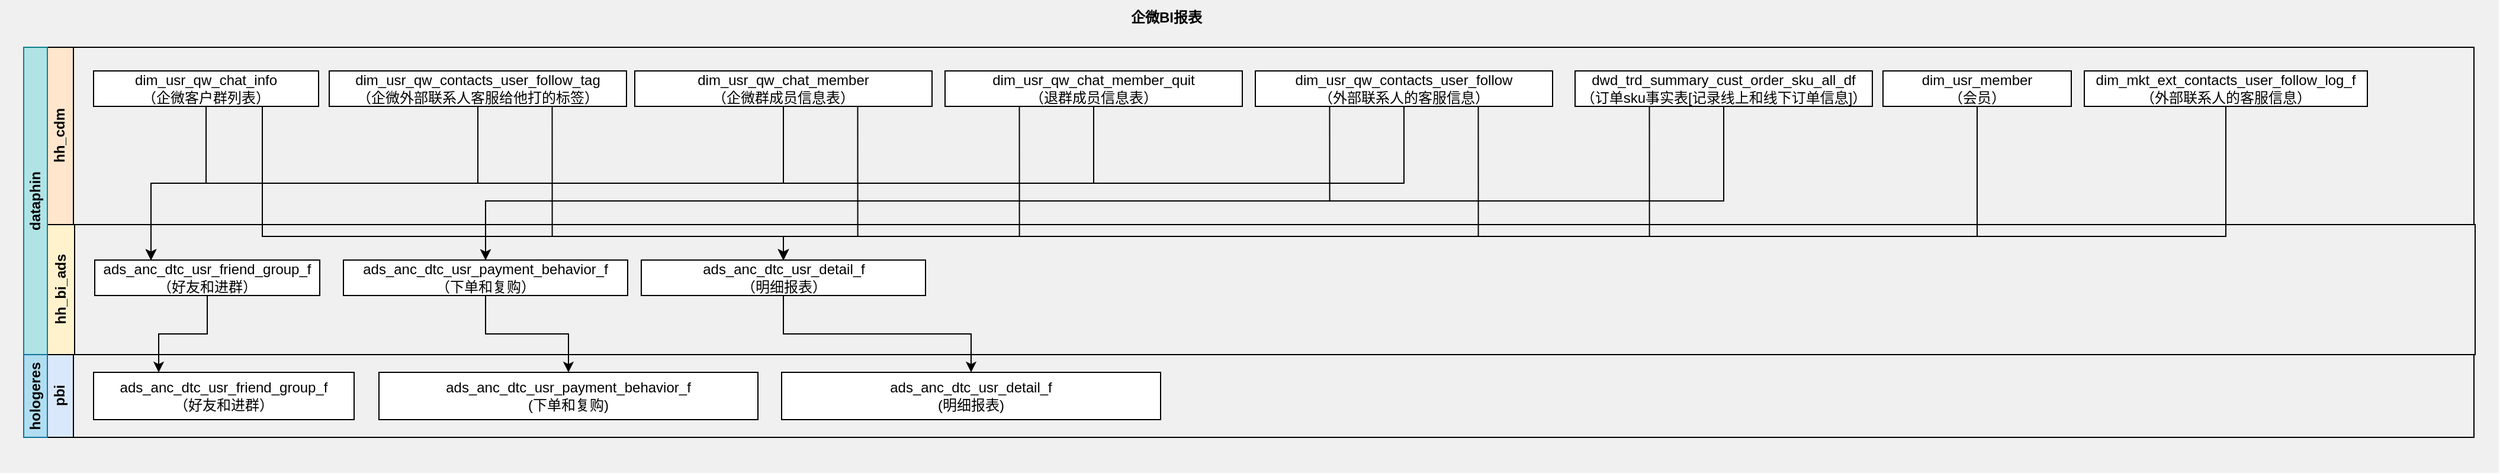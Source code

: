 <mxfile version="22.0.8" type="github">
  <diagram name="第 1 页" id="o3zBBv4li8aDqEg_5YwE">
    <mxGraphModel dx="891" dy="451" grid="1" gridSize="10" guides="1" tooltips="1" connect="1" arrows="1" fold="1" page="1" pageScale="1" pageWidth="827" pageHeight="1169" math="0" shadow="0">
      <root>
        <mxCell id="0" />
        <mxCell id="1" parent="0" />
        <mxCell id="cQgu6OHe5spTdrW4avdy-1" value="" style="rounded=0;whiteSpace=wrap;html=1;fillColor=#F0F0F0;strokeColor=none;" vertex="1" parent="1">
          <mxGeometry x="40" y="20" width="2110" height="400" as="geometry" />
        </mxCell>
        <mxCell id="cQgu6OHe5spTdrW4avdy-2" value="hh_cdm" style="swimlane;horizontal=0;whiteSpace=wrap;html=1;startSize=23;collapsible=0;fillColor=#ffe6cc;strokeColor=default;" vertex="1" parent="1">
          <mxGeometry x="79" y="60" width="2050" height="150" as="geometry" />
        </mxCell>
        <mxCell id="cQgu6OHe5spTdrW4avdy-4" value="dim_usr_qw_chat_info&lt;br&gt;（企微客户群列表）" style="rounded=0;whiteSpace=wrap;html=1;" vertex="1" parent="cQgu6OHe5spTdrW4avdy-2">
          <mxGeometry x="40" y="20" width="190" height="30" as="geometry" />
        </mxCell>
        <mxCell id="cQgu6OHe5spTdrW4avdy-5" value="dim_usr_qw_contacts_user_follow_tag&lt;br&gt;（企微外部联系人客服给他打的标签）" style="rounded=0;whiteSpace=wrap;html=1;" vertex="1" parent="cQgu6OHe5spTdrW4avdy-2">
          <mxGeometry x="239" y="20" width="251" height="30" as="geometry" />
        </mxCell>
        <mxCell id="cQgu6OHe5spTdrW4avdy-44" value="dim_usr_qw_chat_member_quit&lt;br&gt;（退群成员信息表）" style="rounded=0;whiteSpace=wrap;html=1;" vertex="1" parent="cQgu6OHe5spTdrW4avdy-2">
          <mxGeometry x="759" y="20" width="251" height="30" as="geometry" />
        </mxCell>
        <mxCell id="cQgu6OHe5spTdrW4avdy-58" value="dwd_trd_summary_cust_order_sku_all_df&lt;br&gt;（订单sku事实表[记录线上和线下订单信息]）" style="rounded=0;whiteSpace=wrap;html=1;" vertex="1" parent="cQgu6OHe5spTdrW4avdy-2">
          <mxGeometry x="1291" y="20" width="251" height="30" as="geometry" />
        </mxCell>
        <mxCell id="cQgu6OHe5spTdrW4avdy-62" value="dim_usr_member&lt;br&gt;（会员）" style="rounded=0;whiteSpace=wrap;html=1;" vertex="1" parent="cQgu6OHe5spTdrW4avdy-2">
          <mxGeometry x="1551" y="20" width="159" height="30" as="geometry" />
        </mxCell>
        <mxCell id="cQgu6OHe5spTdrW4avdy-63" value="dim_mkt_ext_contacts_user_follow_log_f（外部联系人的客服信息）" style="rounded=0;whiteSpace=wrap;html=1;" vertex="1" parent="cQgu6OHe5spTdrW4avdy-2">
          <mxGeometry x="1721" y="20" width="239" height="30" as="geometry" />
        </mxCell>
        <mxCell id="cQgu6OHe5spTdrW4avdy-7" value="hh_bi_ads" style="swimlane;horizontal=0;whiteSpace=wrap;html=1;startSize=23;collapsible=0;fillColor=#fff2cc;strokeColor=default;" vertex="1" parent="1">
          <mxGeometry x="80" y="210" width="2050" height="110" as="geometry" />
        </mxCell>
        <mxCell id="cQgu6OHe5spTdrW4avdy-8" value="ads_anc_dtc_usr_friend_group_f&lt;br&gt;（好友和进群）" style="rounded=0;whiteSpace=wrap;html=1;" vertex="1" parent="cQgu6OHe5spTdrW4avdy-7">
          <mxGeometry x="40" y="30" width="190" height="30" as="geometry" />
        </mxCell>
        <mxCell id="cQgu6OHe5spTdrW4avdy-28" value="pbi" style="swimlane;horizontal=0;whiteSpace=wrap;html=1;startSize=23;collapsible=0;fillColor=#dae8fc;strokeColor=default;" vertex="1" parent="1">
          <mxGeometry x="79" y="320" width="2050" height="70" as="geometry" />
        </mxCell>
        <mxCell id="cQgu6OHe5spTdrW4avdy-29" value="ads_anc_dtc_usr_friend_group_f&lt;br&gt;（好友和进群）" style="rounded=0;whiteSpace=wrap;html=1;" vertex="1" parent="cQgu6OHe5spTdrW4avdy-28">
          <mxGeometry x="40" y="15" width="220" height="40" as="geometry" />
        </mxCell>
        <mxCell id="cQgu6OHe5spTdrW4avdy-30" value="ads_anc_dtc_usr_payment_behavior_f&lt;br style=&quot;border-color: var(--border-color);&quot;&gt;(下单和复购)" style="rounded=0;whiteSpace=wrap;html=1;" vertex="1" parent="cQgu6OHe5spTdrW4avdy-28">
          <mxGeometry x="281" y="15" width="320" height="40" as="geometry" />
        </mxCell>
        <mxCell id="cQgu6OHe5spTdrW4avdy-31" value="ads_anc_dtc_usr_detail_f&lt;br&gt;(明细报表&lt;span style=&quot;background-color: initial;&quot;&gt;)&lt;/span&gt;" style="rounded=0;whiteSpace=wrap;html=1;" vertex="1" parent="cQgu6OHe5spTdrW4avdy-28">
          <mxGeometry x="621" y="15" width="320" height="40" as="geometry" />
        </mxCell>
        <mxCell id="cQgu6OHe5spTdrW4avdy-32" value="dataphin" style="rounded=0;whiteSpace=wrap;html=1;horizontal=0;fontStyle=1;fillColor=#b0e3e6;strokeColor=#0e8088;" vertex="1" parent="1">
          <mxGeometry x="60" y="60" width="20" height="260" as="geometry" />
        </mxCell>
        <mxCell id="cQgu6OHe5spTdrW4avdy-50" style="edgeStyle=orthogonalEdgeStyle;rounded=0;orthogonalLoop=1;jettySize=auto;html=1;exitX=0.5;exitY=1;exitDx=0;exitDy=0;entryX=0.25;entryY=0;entryDx=0;entryDy=0;" edge="1" parent="1" source="cQgu6OHe5spTdrW4avdy-43" target="cQgu6OHe5spTdrW4avdy-8">
          <mxGeometry relative="1" as="geometry" />
        </mxCell>
        <mxCell id="cQgu6OHe5spTdrW4avdy-67" style="edgeStyle=orthogonalEdgeStyle;rounded=0;orthogonalLoop=1;jettySize=auto;html=1;exitX=0.75;exitY=1;exitDx=0;exitDy=0;entryX=0.5;entryY=0;entryDx=0;entryDy=0;" edge="1" parent="1" source="cQgu6OHe5spTdrW4avdy-43" target="cQgu6OHe5spTdrW4avdy-61">
          <mxGeometry relative="1" as="geometry">
            <Array as="points">
              <mxPoint x="764" y="220" />
              <mxPoint x="702" y="220" />
            </Array>
          </mxGeometry>
        </mxCell>
        <mxCell id="cQgu6OHe5spTdrW4avdy-43" value="dim_usr_qw_chat_member&lt;br&gt;（企微群成员信息表）" style="rounded=0;whiteSpace=wrap;html=1;" vertex="1" parent="1">
          <mxGeometry x="576" y="80" width="251" height="30" as="geometry" />
        </mxCell>
        <mxCell id="cQgu6OHe5spTdrW4avdy-56" style="edgeStyle=orthogonalEdgeStyle;rounded=0;orthogonalLoop=1;jettySize=auto;html=1;exitX=0.5;exitY=1;exitDx=0;exitDy=0;entryX=0.25;entryY=0;entryDx=0;entryDy=0;" edge="1" parent="1" source="cQgu6OHe5spTdrW4avdy-45" target="cQgu6OHe5spTdrW4avdy-8">
          <mxGeometry relative="1" as="geometry" />
        </mxCell>
        <mxCell id="cQgu6OHe5spTdrW4avdy-59" style="edgeStyle=orthogonalEdgeStyle;rounded=0;orthogonalLoop=1;jettySize=auto;html=1;exitX=0.25;exitY=1;exitDx=0;exitDy=0;" edge="1" parent="1" source="cQgu6OHe5spTdrW4avdy-45" target="cQgu6OHe5spTdrW4avdy-57">
          <mxGeometry relative="1" as="geometry">
            <Array as="points">
              <mxPoint x="1163" y="190" />
              <mxPoint x="450" y="190" />
            </Array>
          </mxGeometry>
        </mxCell>
        <mxCell id="cQgu6OHe5spTdrW4avdy-69" style="edgeStyle=orthogonalEdgeStyle;rounded=0;orthogonalLoop=1;jettySize=auto;html=1;exitX=0.75;exitY=1;exitDx=0;exitDy=0;entryX=0.5;entryY=0;entryDx=0;entryDy=0;" edge="1" parent="1" source="cQgu6OHe5spTdrW4avdy-45" target="cQgu6OHe5spTdrW4avdy-61">
          <mxGeometry relative="1" as="geometry">
            <Array as="points">
              <mxPoint x="1288" y="220" />
              <mxPoint x="702" y="220" />
            </Array>
          </mxGeometry>
        </mxCell>
        <mxCell id="cQgu6OHe5spTdrW4avdy-45" value="dim_usr_qw_contacts_user_follow&lt;br&gt;（外部联系人的客服信息）" style="rounded=0;whiteSpace=wrap;html=1;" vertex="1" parent="1">
          <mxGeometry x="1100" y="80" width="251" height="30" as="geometry" />
        </mxCell>
        <mxCell id="cQgu6OHe5spTdrW4avdy-46" style="edgeStyle=orthogonalEdgeStyle;rounded=0;orthogonalLoop=1;jettySize=auto;html=1;exitX=0.5;exitY=1;exitDx=0;exitDy=0;entryX=0.25;entryY=0;entryDx=0;entryDy=0;" edge="1" parent="1" source="cQgu6OHe5spTdrW4avdy-4" target="cQgu6OHe5spTdrW4avdy-8">
          <mxGeometry relative="1" as="geometry" />
        </mxCell>
        <mxCell id="cQgu6OHe5spTdrW4avdy-48" style="edgeStyle=orthogonalEdgeStyle;rounded=0;orthogonalLoop=1;jettySize=auto;html=1;exitX=0.5;exitY=1;exitDx=0;exitDy=0;entryX=0.25;entryY=0;entryDx=0;entryDy=0;" edge="1" parent="1" source="cQgu6OHe5spTdrW4avdy-5" target="cQgu6OHe5spTdrW4avdy-8">
          <mxGeometry relative="1" as="geometry" />
        </mxCell>
        <mxCell id="cQgu6OHe5spTdrW4avdy-52" style="edgeStyle=orthogonalEdgeStyle;rounded=0;orthogonalLoop=1;jettySize=auto;html=1;exitX=0.5;exitY=1;exitDx=0;exitDy=0;entryX=0.25;entryY=0;entryDx=0;entryDy=0;" edge="1" parent="1" source="cQgu6OHe5spTdrW4avdy-44" target="cQgu6OHe5spTdrW4avdy-8">
          <mxGeometry relative="1" as="geometry" />
        </mxCell>
        <mxCell id="cQgu6OHe5spTdrW4avdy-76" style="edgeStyle=orthogonalEdgeStyle;rounded=0;orthogonalLoop=1;jettySize=auto;html=1;exitX=0.5;exitY=1;exitDx=0;exitDy=0;entryX=0.5;entryY=0;entryDx=0;entryDy=0;" edge="1" parent="1" source="cQgu6OHe5spTdrW4avdy-57" target="cQgu6OHe5spTdrW4avdy-30">
          <mxGeometry relative="1" as="geometry" />
        </mxCell>
        <mxCell id="cQgu6OHe5spTdrW4avdy-57" value="ads_anc_dtc_usr_payment_behavior_f&lt;br&gt;（下单和复购）" style="rounded=0;whiteSpace=wrap;html=1;" vertex="1" parent="1">
          <mxGeometry x="330" y="240" width="240" height="30" as="geometry" />
        </mxCell>
        <mxCell id="cQgu6OHe5spTdrW4avdy-60" style="edgeStyle=orthogonalEdgeStyle;rounded=0;orthogonalLoop=1;jettySize=auto;html=1;exitX=0.5;exitY=1;exitDx=0;exitDy=0;entryX=0.5;entryY=0;entryDx=0;entryDy=0;" edge="1" parent="1" source="cQgu6OHe5spTdrW4avdy-58" target="cQgu6OHe5spTdrW4avdy-57">
          <mxGeometry relative="1" as="geometry">
            <Array as="points">
              <mxPoint x="1496" y="190" />
              <mxPoint x="450" y="190" />
            </Array>
          </mxGeometry>
        </mxCell>
        <mxCell id="cQgu6OHe5spTdrW4avdy-77" style="edgeStyle=orthogonalEdgeStyle;rounded=0;orthogonalLoop=1;jettySize=auto;html=1;exitX=0.5;exitY=1;exitDx=0;exitDy=0;entryX=0.5;entryY=0;entryDx=0;entryDy=0;" edge="1" parent="1" source="cQgu6OHe5spTdrW4avdy-61" target="cQgu6OHe5spTdrW4avdy-31">
          <mxGeometry relative="1" as="geometry" />
        </mxCell>
        <mxCell id="cQgu6OHe5spTdrW4avdy-61" value="ads_anc_dtc_usr_detail_f&lt;br&gt;（明细报表）" style="rounded=0;whiteSpace=wrap;html=1;" vertex="1" parent="1">
          <mxGeometry x="581.5" y="240" width="240" height="30" as="geometry" />
        </mxCell>
        <mxCell id="cQgu6OHe5spTdrW4avdy-64" style="edgeStyle=orthogonalEdgeStyle;rounded=0;orthogonalLoop=1;jettySize=auto;html=1;exitX=0.75;exitY=1;exitDx=0;exitDy=0;entryX=0.5;entryY=0;entryDx=0;entryDy=0;" edge="1" parent="1" source="cQgu6OHe5spTdrW4avdy-4" target="cQgu6OHe5spTdrW4avdy-61">
          <mxGeometry relative="1" as="geometry">
            <Array as="points">
              <mxPoint x="262" y="220" />
              <mxPoint x="702" y="220" />
            </Array>
          </mxGeometry>
        </mxCell>
        <mxCell id="cQgu6OHe5spTdrW4avdy-66" style="edgeStyle=orthogonalEdgeStyle;rounded=0;orthogonalLoop=1;jettySize=auto;html=1;exitX=0.75;exitY=1;exitDx=0;exitDy=0;entryX=0.5;entryY=0;entryDx=0;entryDy=0;" edge="1" parent="1" source="cQgu6OHe5spTdrW4avdy-5" target="cQgu6OHe5spTdrW4avdy-61">
          <mxGeometry relative="1" as="geometry">
            <Array as="points">
              <mxPoint x="506" y="220" />
              <mxPoint x="702" y="220" />
            </Array>
          </mxGeometry>
        </mxCell>
        <mxCell id="cQgu6OHe5spTdrW4avdy-68" style="edgeStyle=orthogonalEdgeStyle;rounded=0;orthogonalLoop=1;jettySize=auto;html=1;exitX=0.25;exitY=1;exitDx=0;exitDy=0;entryX=0.5;entryY=0;entryDx=0;entryDy=0;" edge="1" parent="1" source="cQgu6OHe5spTdrW4avdy-44" target="cQgu6OHe5spTdrW4avdy-61">
          <mxGeometry relative="1" as="geometry">
            <Array as="points">
              <mxPoint x="901" y="220" />
              <mxPoint x="702" y="220" />
            </Array>
          </mxGeometry>
        </mxCell>
        <mxCell id="cQgu6OHe5spTdrW4avdy-70" style="edgeStyle=orthogonalEdgeStyle;rounded=0;orthogonalLoop=1;jettySize=auto;html=1;exitX=0.25;exitY=1;exitDx=0;exitDy=0;entryX=0.5;entryY=0;entryDx=0;entryDy=0;" edge="1" parent="1" source="cQgu6OHe5spTdrW4avdy-58" target="cQgu6OHe5spTdrW4avdy-61">
          <mxGeometry relative="1" as="geometry">
            <Array as="points">
              <mxPoint x="1433" y="220" />
              <mxPoint x="702" y="220" />
            </Array>
          </mxGeometry>
        </mxCell>
        <mxCell id="cQgu6OHe5spTdrW4avdy-71" style="edgeStyle=orthogonalEdgeStyle;rounded=0;orthogonalLoop=1;jettySize=auto;html=1;exitX=0.5;exitY=1;exitDx=0;exitDy=0;entryX=0.5;entryY=0;entryDx=0;entryDy=0;" edge="1" parent="1" source="cQgu6OHe5spTdrW4avdy-62" target="cQgu6OHe5spTdrW4avdy-61">
          <mxGeometry relative="1" as="geometry">
            <Array as="points">
              <mxPoint x="1710" y="220" />
              <mxPoint x="702" y="220" />
            </Array>
          </mxGeometry>
        </mxCell>
        <mxCell id="cQgu6OHe5spTdrW4avdy-72" style="edgeStyle=orthogonalEdgeStyle;rounded=0;orthogonalLoop=1;jettySize=auto;html=1;exitX=0.5;exitY=1;exitDx=0;exitDy=0;entryX=0.5;entryY=0;entryDx=0;entryDy=0;" edge="1" parent="1" source="cQgu6OHe5spTdrW4avdy-63" target="cQgu6OHe5spTdrW4avdy-61">
          <mxGeometry relative="1" as="geometry">
            <Array as="points">
              <mxPoint x="1920" y="220" />
              <mxPoint x="702" y="220" />
            </Array>
          </mxGeometry>
        </mxCell>
        <mxCell id="cQgu6OHe5spTdrW4avdy-33" value="hologeres" style="rounded=0;whiteSpace=wrap;html=1;horizontal=0;fontStyle=1;fillColor=#b1ddf0;strokeColor=#10739e;" vertex="1" parent="1">
          <mxGeometry x="60" y="320" width="20" height="70" as="geometry" />
        </mxCell>
        <mxCell id="cQgu6OHe5spTdrW4avdy-75" style="edgeStyle=orthogonalEdgeStyle;rounded=0;orthogonalLoop=1;jettySize=auto;html=1;exitX=0.5;exitY=1;exitDx=0;exitDy=0;entryX=0.25;entryY=0;entryDx=0;entryDy=0;" edge="1" parent="1" source="cQgu6OHe5spTdrW4avdy-8" target="cQgu6OHe5spTdrW4avdy-29">
          <mxGeometry relative="1" as="geometry" />
        </mxCell>
        <mxCell id="cQgu6OHe5spTdrW4avdy-79" value="&lt;b&gt;企微BI报表&lt;/b&gt;" style="text;html=1;strokeColor=none;fillColor=none;align=center;verticalAlign=middle;whiteSpace=wrap;rounded=0;" vertex="1" parent="1">
          <mxGeometry x="980" y="20" width="90" height="30" as="geometry" />
        </mxCell>
      </root>
    </mxGraphModel>
  </diagram>
</mxfile>
